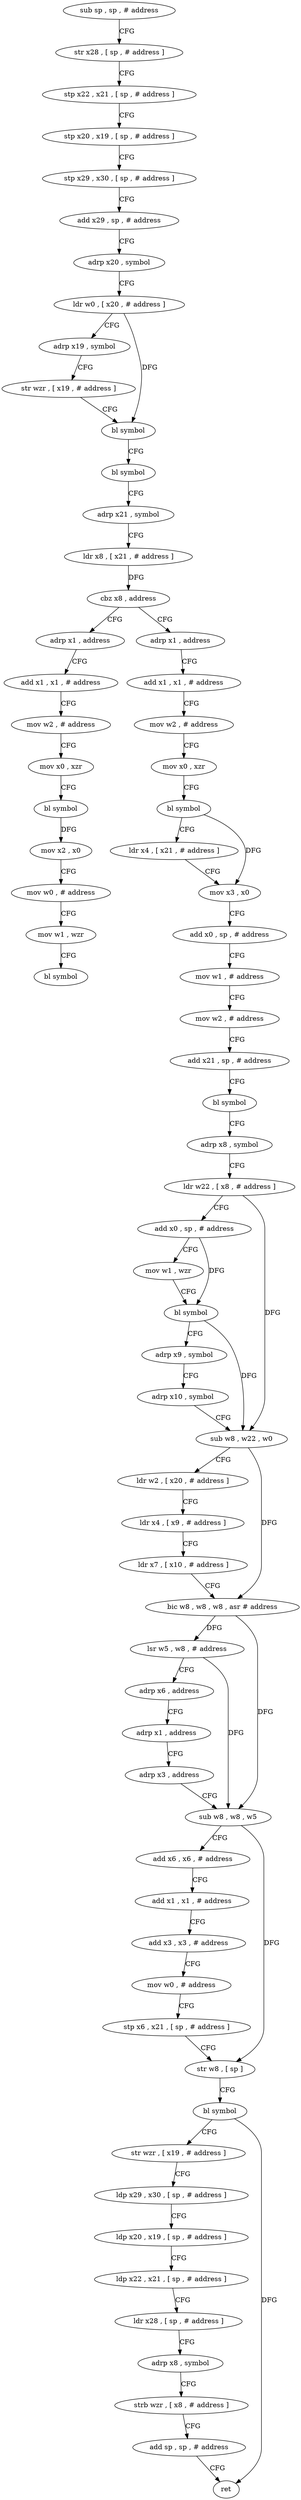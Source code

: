 digraph "func" {
"4212068" [label = "sub sp , sp , # address" ]
"4212072" [label = "str x28 , [ sp , # address ]" ]
"4212076" [label = "stp x22 , x21 , [ sp , # address ]" ]
"4212080" [label = "stp x20 , x19 , [ sp , # address ]" ]
"4212084" [label = "stp x29 , x30 , [ sp , # address ]" ]
"4212088" [label = "add x29 , sp , # address" ]
"4212092" [label = "adrp x20 , symbol" ]
"4212096" [label = "ldr w0 , [ x20 , # address ]" ]
"4212100" [label = "adrp x19 , symbol" ]
"4212104" [label = "str wzr , [ x19 , # address ]" ]
"4212108" [label = "bl symbol" ]
"4212112" [label = "bl symbol" ]
"4212116" [label = "adrp x21 , symbol" ]
"4212120" [label = "ldr x8 , [ x21 , # address ]" ]
"4212124" [label = "cbz x8 , address" ]
"4212308" [label = "adrp x1 , address" ]
"4212128" [label = "adrp x1 , address" ]
"4212312" [label = "add x1 , x1 , # address" ]
"4212316" [label = "mov w2 , # address" ]
"4212320" [label = "mov x0 , xzr" ]
"4212324" [label = "bl symbol" ]
"4212328" [label = "mov x2 , x0" ]
"4212332" [label = "mov w0 , # address" ]
"4212336" [label = "mov w1 , wzr" ]
"4212340" [label = "bl symbol" ]
"4212132" [label = "add x1 , x1 , # address" ]
"4212136" [label = "mov w2 , # address" ]
"4212140" [label = "mov x0 , xzr" ]
"4212144" [label = "bl symbol" ]
"4212148" [label = "ldr x4 , [ x21 , # address ]" ]
"4212152" [label = "mov x3 , x0" ]
"4212156" [label = "add x0 , sp , # address" ]
"4212160" [label = "mov w1 , # address" ]
"4212164" [label = "mov w2 , # address" ]
"4212168" [label = "add x21 , sp , # address" ]
"4212172" [label = "bl symbol" ]
"4212176" [label = "adrp x8 , symbol" ]
"4212180" [label = "ldr w22 , [ x8 , # address ]" ]
"4212184" [label = "add x0 , sp , # address" ]
"4212188" [label = "mov w1 , wzr" ]
"4212192" [label = "bl symbol" ]
"4212196" [label = "adrp x9 , symbol" ]
"4212200" [label = "adrp x10 , symbol" ]
"4212204" [label = "sub w8 , w22 , w0" ]
"4212208" [label = "ldr w2 , [ x20 , # address ]" ]
"4212212" [label = "ldr x4 , [ x9 , # address ]" ]
"4212216" [label = "ldr x7 , [ x10 , # address ]" ]
"4212220" [label = "bic w8 , w8 , w8 , asr # address" ]
"4212224" [label = "lsr w5 , w8 , # address" ]
"4212228" [label = "adrp x6 , address" ]
"4212232" [label = "adrp x1 , address" ]
"4212236" [label = "adrp x3 , address" ]
"4212240" [label = "sub w8 , w8 , w5" ]
"4212244" [label = "add x6 , x6 , # address" ]
"4212248" [label = "add x1 , x1 , # address" ]
"4212252" [label = "add x3 , x3 , # address" ]
"4212256" [label = "mov w0 , # address" ]
"4212260" [label = "stp x6 , x21 , [ sp , # address ]" ]
"4212264" [label = "str w8 , [ sp ]" ]
"4212268" [label = "bl symbol" ]
"4212272" [label = "str wzr , [ x19 , # address ]" ]
"4212276" [label = "ldp x29 , x30 , [ sp , # address ]" ]
"4212280" [label = "ldp x20 , x19 , [ sp , # address ]" ]
"4212284" [label = "ldp x22 , x21 , [ sp , # address ]" ]
"4212288" [label = "ldr x28 , [ sp , # address ]" ]
"4212292" [label = "adrp x8 , symbol" ]
"4212296" [label = "strb wzr , [ x8 , # address ]" ]
"4212300" [label = "add sp , sp , # address" ]
"4212304" [label = "ret" ]
"4212068" -> "4212072" [ label = "CFG" ]
"4212072" -> "4212076" [ label = "CFG" ]
"4212076" -> "4212080" [ label = "CFG" ]
"4212080" -> "4212084" [ label = "CFG" ]
"4212084" -> "4212088" [ label = "CFG" ]
"4212088" -> "4212092" [ label = "CFG" ]
"4212092" -> "4212096" [ label = "CFG" ]
"4212096" -> "4212100" [ label = "CFG" ]
"4212096" -> "4212108" [ label = "DFG" ]
"4212100" -> "4212104" [ label = "CFG" ]
"4212104" -> "4212108" [ label = "CFG" ]
"4212108" -> "4212112" [ label = "CFG" ]
"4212112" -> "4212116" [ label = "CFG" ]
"4212116" -> "4212120" [ label = "CFG" ]
"4212120" -> "4212124" [ label = "DFG" ]
"4212124" -> "4212308" [ label = "CFG" ]
"4212124" -> "4212128" [ label = "CFG" ]
"4212308" -> "4212312" [ label = "CFG" ]
"4212128" -> "4212132" [ label = "CFG" ]
"4212312" -> "4212316" [ label = "CFG" ]
"4212316" -> "4212320" [ label = "CFG" ]
"4212320" -> "4212324" [ label = "CFG" ]
"4212324" -> "4212328" [ label = "DFG" ]
"4212328" -> "4212332" [ label = "CFG" ]
"4212332" -> "4212336" [ label = "CFG" ]
"4212336" -> "4212340" [ label = "CFG" ]
"4212132" -> "4212136" [ label = "CFG" ]
"4212136" -> "4212140" [ label = "CFG" ]
"4212140" -> "4212144" [ label = "CFG" ]
"4212144" -> "4212148" [ label = "CFG" ]
"4212144" -> "4212152" [ label = "DFG" ]
"4212148" -> "4212152" [ label = "CFG" ]
"4212152" -> "4212156" [ label = "CFG" ]
"4212156" -> "4212160" [ label = "CFG" ]
"4212160" -> "4212164" [ label = "CFG" ]
"4212164" -> "4212168" [ label = "CFG" ]
"4212168" -> "4212172" [ label = "CFG" ]
"4212172" -> "4212176" [ label = "CFG" ]
"4212176" -> "4212180" [ label = "CFG" ]
"4212180" -> "4212184" [ label = "CFG" ]
"4212180" -> "4212204" [ label = "DFG" ]
"4212184" -> "4212188" [ label = "CFG" ]
"4212184" -> "4212192" [ label = "DFG" ]
"4212188" -> "4212192" [ label = "CFG" ]
"4212192" -> "4212196" [ label = "CFG" ]
"4212192" -> "4212204" [ label = "DFG" ]
"4212196" -> "4212200" [ label = "CFG" ]
"4212200" -> "4212204" [ label = "CFG" ]
"4212204" -> "4212208" [ label = "CFG" ]
"4212204" -> "4212220" [ label = "DFG" ]
"4212208" -> "4212212" [ label = "CFG" ]
"4212212" -> "4212216" [ label = "CFG" ]
"4212216" -> "4212220" [ label = "CFG" ]
"4212220" -> "4212224" [ label = "DFG" ]
"4212220" -> "4212240" [ label = "DFG" ]
"4212224" -> "4212228" [ label = "CFG" ]
"4212224" -> "4212240" [ label = "DFG" ]
"4212228" -> "4212232" [ label = "CFG" ]
"4212232" -> "4212236" [ label = "CFG" ]
"4212236" -> "4212240" [ label = "CFG" ]
"4212240" -> "4212244" [ label = "CFG" ]
"4212240" -> "4212264" [ label = "DFG" ]
"4212244" -> "4212248" [ label = "CFG" ]
"4212248" -> "4212252" [ label = "CFG" ]
"4212252" -> "4212256" [ label = "CFG" ]
"4212256" -> "4212260" [ label = "CFG" ]
"4212260" -> "4212264" [ label = "CFG" ]
"4212264" -> "4212268" [ label = "CFG" ]
"4212268" -> "4212272" [ label = "CFG" ]
"4212268" -> "4212304" [ label = "DFG" ]
"4212272" -> "4212276" [ label = "CFG" ]
"4212276" -> "4212280" [ label = "CFG" ]
"4212280" -> "4212284" [ label = "CFG" ]
"4212284" -> "4212288" [ label = "CFG" ]
"4212288" -> "4212292" [ label = "CFG" ]
"4212292" -> "4212296" [ label = "CFG" ]
"4212296" -> "4212300" [ label = "CFG" ]
"4212300" -> "4212304" [ label = "CFG" ]
}
